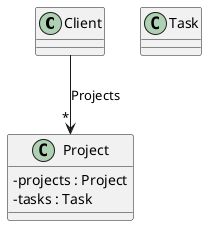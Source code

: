 @startuml

skinparam classAttributeIconSize 0

class Client {

}

class Project {
-projects : Project
-tasks : Task

}

class Task {

}

Client --> "*" Project: Projects

@enduml